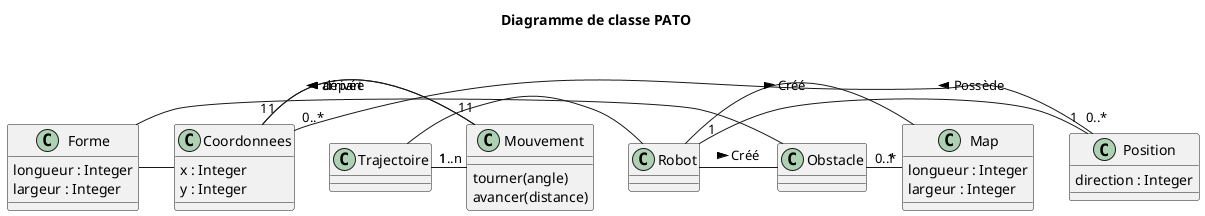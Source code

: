 @startuml
'https://plantuml.com/class-diagram

title Diagramme de classe PATO

class Map{
    longueur : Integer
    largeur : Integer
}

class Robot{
}

class Obstacle{
}

class Forme{
    longueur : Integer
    largeur : Integer
}

class Coordonnees{
    x : Integer
    y : Integer
}

class Position{
    direction : Integer
}
class Mouvement{
    tourner(angle)
    avancer(distance)
}
class Trajectoire{
}

Coordonnees "0..*" - "0..*" Position : Possède <
Robot "1" - "1" Position
Robot - Obstacle : Créé >
Robot - Map : Créé >
Obstacle "0..*" - "1" Map
Forme - Obstacle
Forme - Coordonnees
Coordonnees "1" - "1" Mouvement : arrivée <
Coordonnees "1" - "1" Mouvement : départ <
Trajectoire "1" - "1..n" Mouvement
Trajectoire - Robot

@enduml